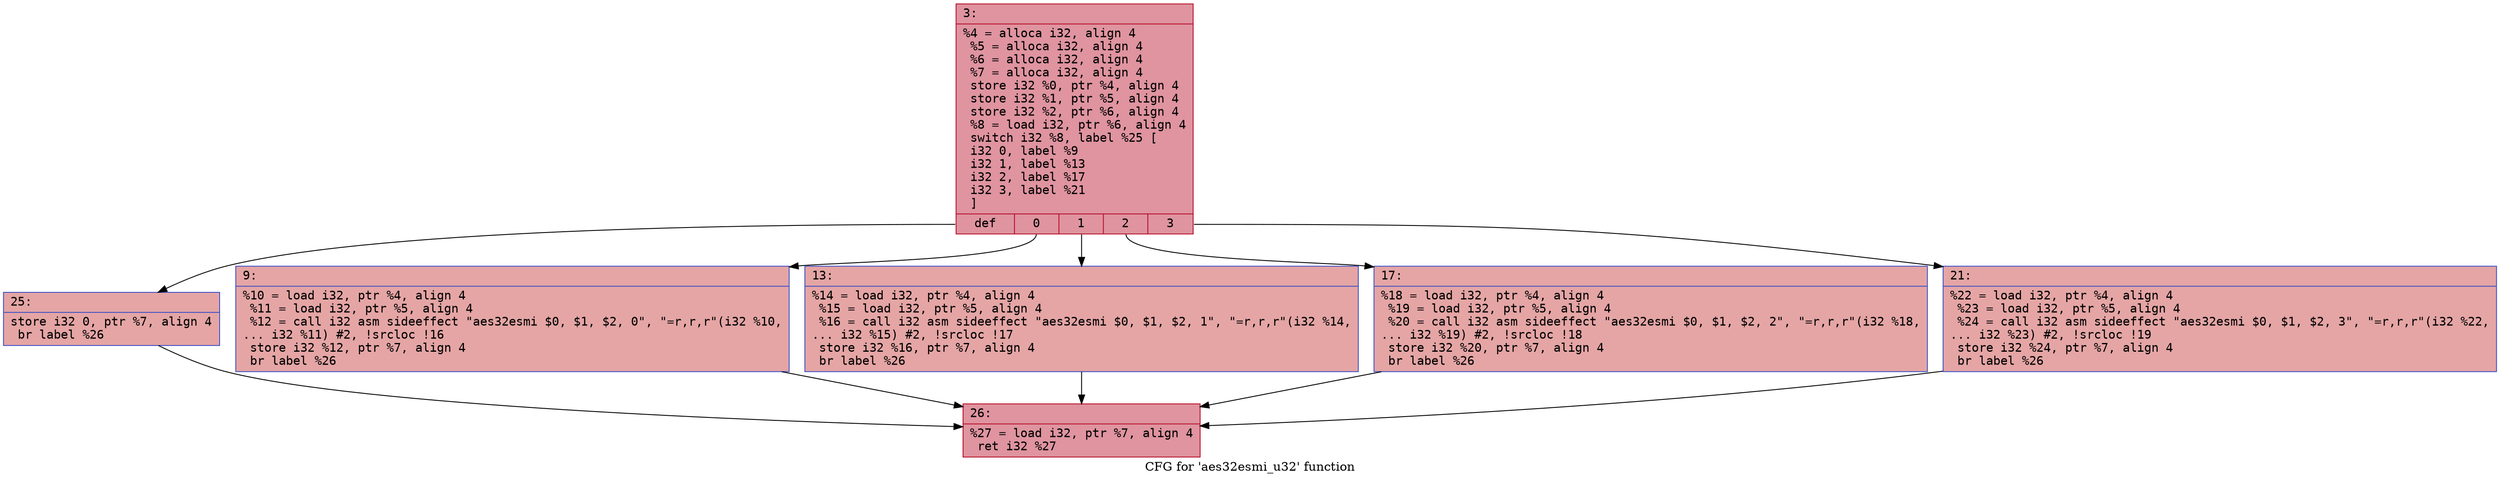 digraph "CFG for 'aes32esmi_u32' function" {
	label="CFG for 'aes32esmi_u32' function";

	Node0x36c53280 [shape=record,color="#b70d28ff", style=filled, fillcolor="#b70d2870" fontname="Courier",label="{3:\l|  %4 = alloca i32, align 4\l  %5 = alloca i32, align 4\l  %6 = alloca i32, align 4\l  %7 = alloca i32, align 4\l  store i32 %0, ptr %4, align 4\l  store i32 %1, ptr %5, align 4\l  store i32 %2, ptr %6, align 4\l  %8 = load i32, ptr %6, align 4\l  switch i32 %8, label %25 [\l    i32 0, label %9\l    i32 1, label %13\l    i32 2, label %17\l    i32 3, label %21\l  ]\l|{<s0>def|<s1>0|<s2>1|<s3>2|<s4>3}}"];
	Node0x36c53280:s0 -> Node0x36c4e850;
	Node0x36c53280:s1 -> Node0x36c55b00;
	Node0x36c53280:s2 -> Node0x36c55ba0;
	Node0x36c53280:s3 -> Node0x36c55c40;
	Node0x36c53280:s4 -> Node0x36c55ce0;
	Node0x36c55b00 [shape=record,color="#3d50c3ff", style=filled, fillcolor="#c5333470" fontname="Courier",label="{9:\l|  %10 = load i32, ptr %4, align 4\l  %11 = load i32, ptr %5, align 4\l  %12 = call i32 asm sideeffect \"aes32esmi $0, $1, $2, 0\", \"=r,r,r\"(i32 %10,\l... i32 %11) #2, !srcloc !16\l  store i32 %12, ptr %7, align 4\l  br label %26\l}"];
	Node0x36c55b00 -> Node0x36c56060;
	Node0x36c55ba0 [shape=record,color="#3d50c3ff", style=filled, fillcolor="#c5333470" fontname="Courier",label="{13:\l|  %14 = load i32, ptr %4, align 4\l  %15 = load i32, ptr %5, align 4\l  %16 = call i32 asm sideeffect \"aes32esmi $0, $1, $2, 1\", \"=r,r,r\"(i32 %14,\l... i32 %15) #2, !srcloc !17\l  store i32 %16, ptr %7, align 4\l  br label %26\l}"];
	Node0x36c55ba0 -> Node0x36c56060;
	Node0x36c55c40 [shape=record,color="#3d50c3ff", style=filled, fillcolor="#c5333470" fontname="Courier",label="{17:\l|  %18 = load i32, ptr %4, align 4\l  %19 = load i32, ptr %5, align 4\l  %20 = call i32 asm sideeffect \"aes32esmi $0, $1, $2, 2\", \"=r,r,r\"(i32 %18,\l... i32 %19) #2, !srcloc !18\l  store i32 %20, ptr %7, align 4\l  br label %26\l}"];
	Node0x36c55c40 -> Node0x36c56060;
	Node0x36c55ce0 [shape=record,color="#3d50c3ff", style=filled, fillcolor="#c5333470" fontname="Courier",label="{21:\l|  %22 = load i32, ptr %4, align 4\l  %23 = load i32, ptr %5, align 4\l  %24 = call i32 asm sideeffect \"aes32esmi $0, $1, $2, 3\", \"=r,r,r\"(i32 %22,\l... i32 %23) #2, !srcloc !19\l  store i32 %24, ptr %7, align 4\l  br label %26\l}"];
	Node0x36c55ce0 -> Node0x36c56060;
	Node0x36c4e850 [shape=record,color="#3d50c3ff", style=filled, fillcolor="#c5333470" fontname="Courier",label="{25:\l|  store i32 0, ptr %7, align 4\l  br label %26\l}"];
	Node0x36c4e850 -> Node0x36c56060;
	Node0x36c56060 [shape=record,color="#b70d28ff", style=filled, fillcolor="#b70d2870" fontname="Courier",label="{26:\l|  %27 = load i32, ptr %7, align 4\l  ret i32 %27\l}"];
}
